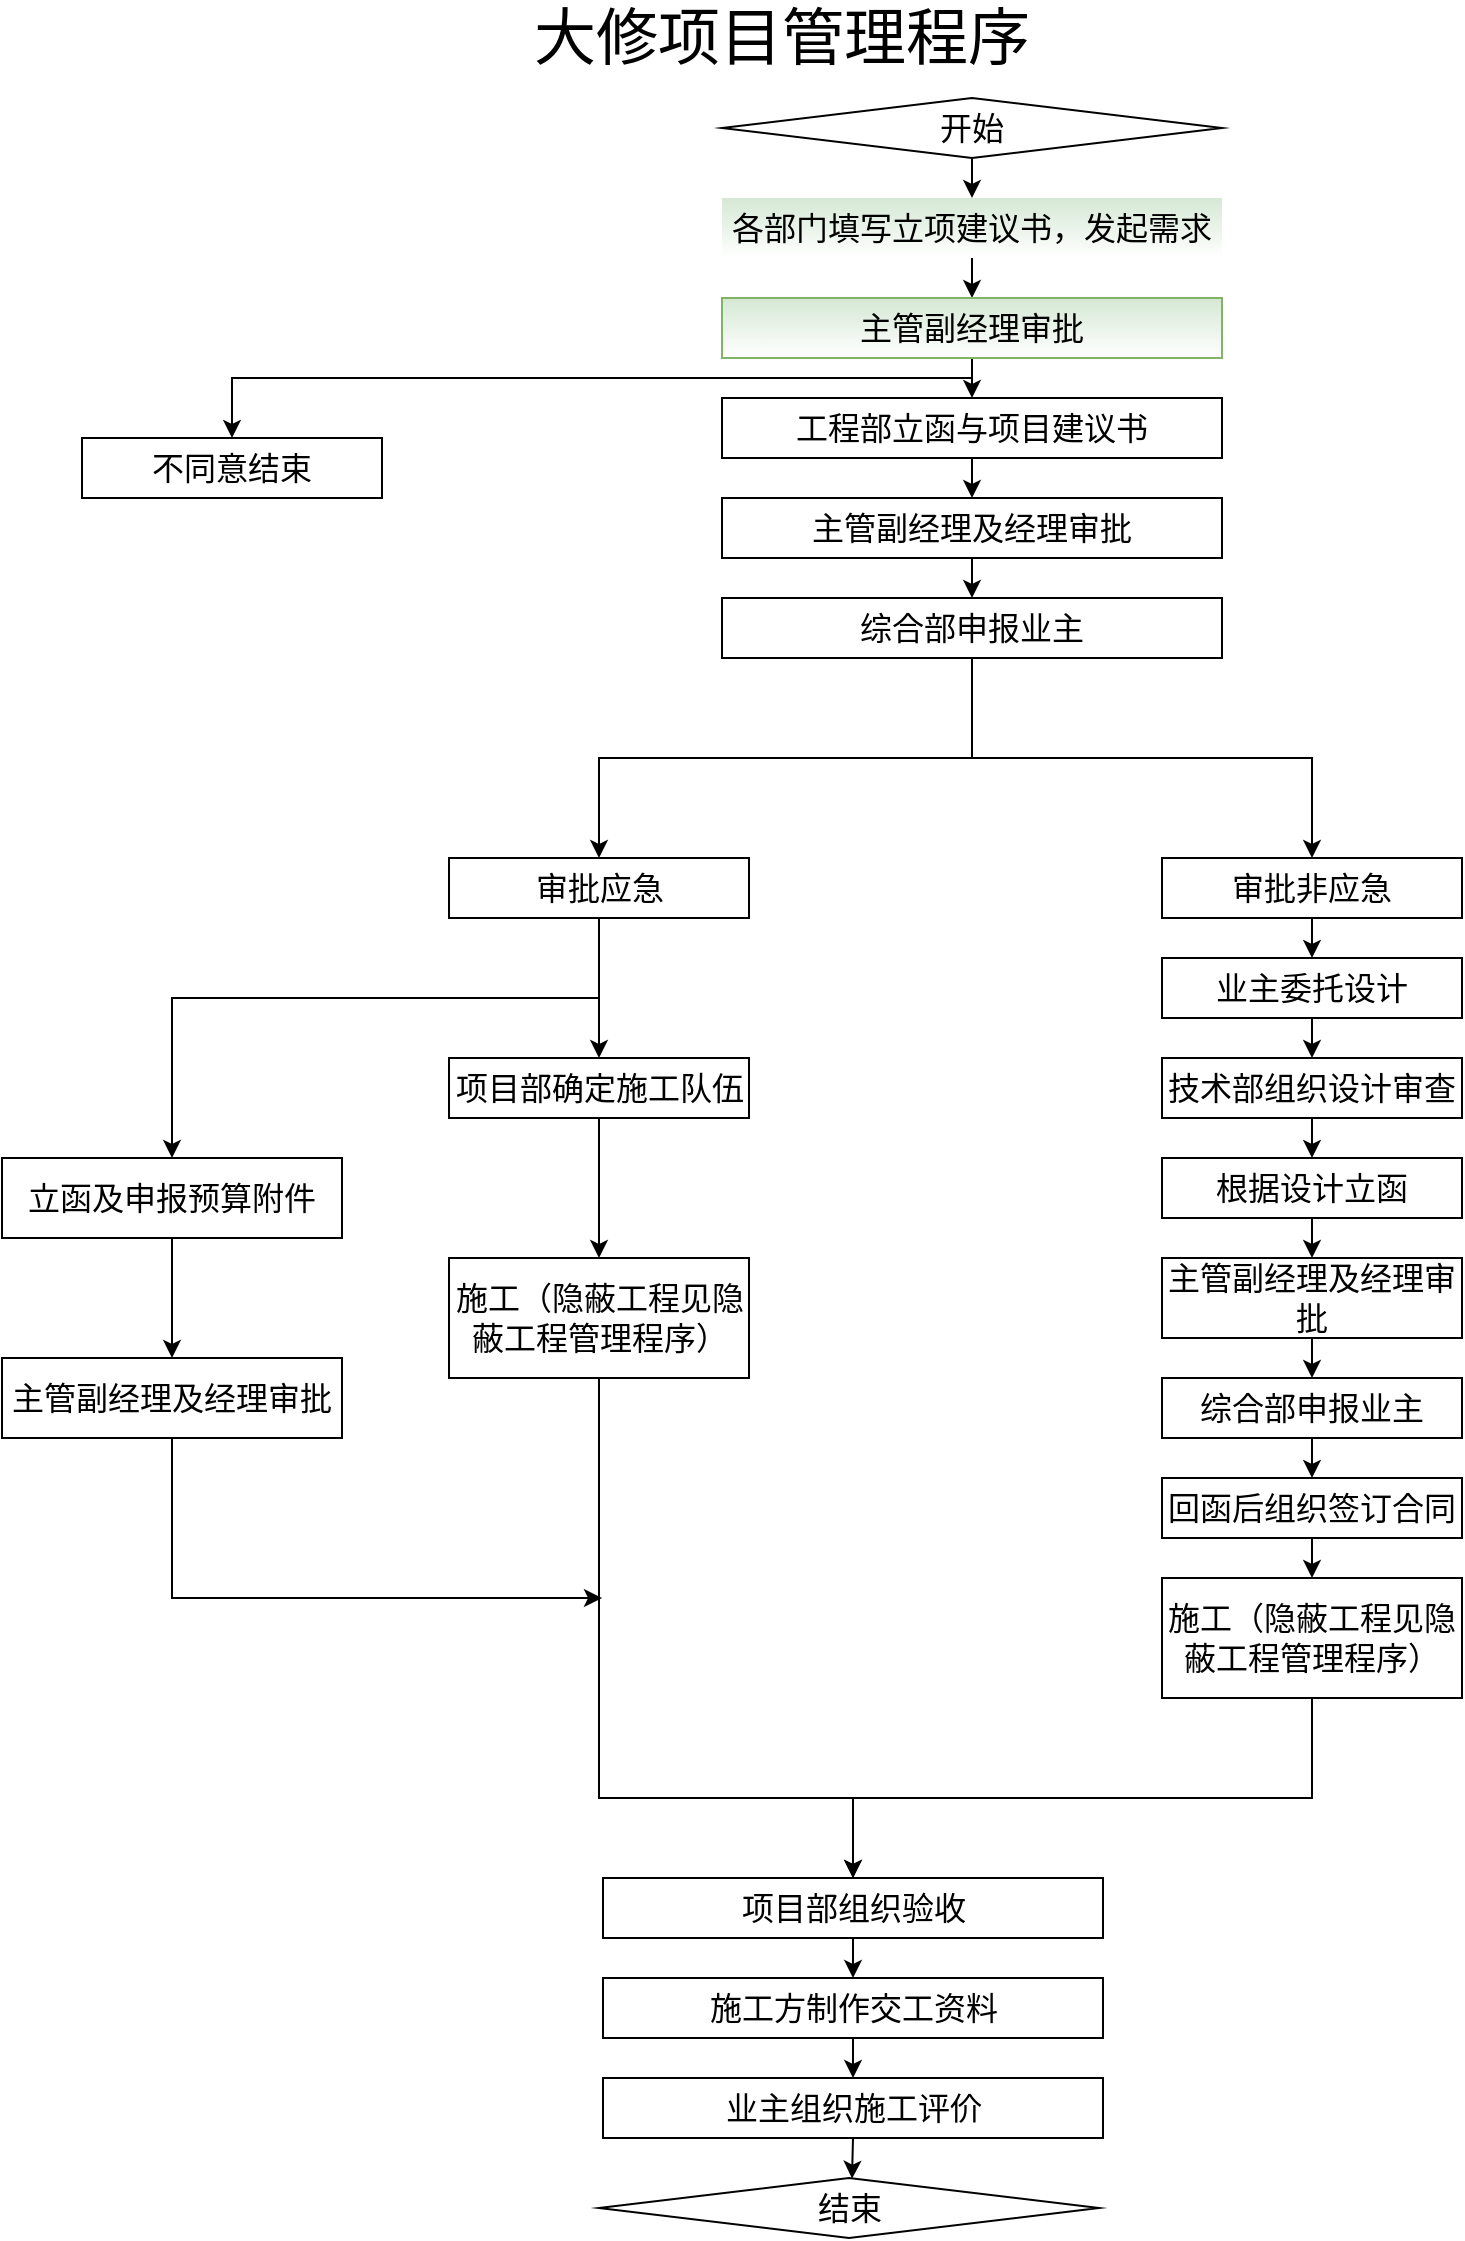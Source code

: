<mxfile version="12.3.9" type="github" pages="1"><diagram id="GFEJO9xxCtqbSyPM6GQf" name="Page-1"><mxGraphModel dx="970" dy="647" grid="1" gridSize="10" guides="1" tooltips="1" connect="1" arrows="1" fold="1" page="1" pageScale="1" pageWidth="827" pageHeight="1169" math="0" shadow="0"><root><mxCell id="0"/><mxCell id="1" parent="0"/><mxCell id="2VeYqFMYciOUiHIRRQxS-5" value="大修项目管理程序" style="text;html=1;strokeColor=none;fillColor=none;align=center;verticalAlign=middle;whiteSpace=wrap;rounded=0;fontSize=31;" vertex="1" parent="1"><mxGeometry x="250" y="30" width="360" height="20" as="geometry"/></mxCell><mxCell id="2VeYqFMYciOUiHIRRQxS-38" style="edgeStyle=orthogonalEdgeStyle;rounded=0;orthogonalLoop=1;jettySize=auto;html=1;exitX=0.5;exitY=1;exitDx=0;exitDy=0;entryX=0.5;entryY=0;entryDx=0;entryDy=0;fontSize=16;" edge="1" parent="1" source="2VeYqFMYciOUiHIRRQxS-6" target="2VeYqFMYciOUiHIRRQxS-10"><mxGeometry relative="1" as="geometry"/></mxCell><mxCell id="2VeYqFMYciOUiHIRRQxS-6" value="各部门填写立项建议书，发起需求" style="rounded=0;whiteSpace=wrap;html=1;fontSize=16;fillColor=#d5e8d4;strokeColor=none;gradientColor=#ffffff;" vertex="1" parent="1"><mxGeometry x="400" y="120" width="250" height="30" as="geometry"/></mxCell><mxCell id="2VeYqFMYciOUiHIRRQxS-37" style="edgeStyle=orthogonalEdgeStyle;rounded=0;orthogonalLoop=1;jettySize=auto;html=1;exitX=0.5;exitY=1;exitDx=0;exitDy=0;entryX=0.5;entryY=0;entryDx=0;entryDy=0;fontSize=16;" edge="1" parent="1" target="2VeYqFMYciOUiHIRRQxS-6"><mxGeometry relative="1" as="geometry"><mxPoint x="525" y="100.333" as="sourcePoint"/></mxGeometry></mxCell><mxCell id="2VeYqFMYciOUiHIRRQxS-39" style="edgeStyle=orthogonalEdgeStyle;rounded=0;orthogonalLoop=1;jettySize=auto;html=1;exitX=0.5;exitY=1;exitDx=0;exitDy=0;entryX=0.5;entryY=0;entryDx=0;entryDy=0;fontSize=16;" edge="1" parent="1" source="2VeYqFMYciOUiHIRRQxS-10" target="2VeYqFMYciOUiHIRRQxS-11"><mxGeometry relative="1" as="geometry"/></mxCell><mxCell id="2VeYqFMYciOUiHIRRQxS-67" style="edgeStyle=orthogonalEdgeStyle;rounded=0;orthogonalLoop=1;jettySize=auto;html=1;exitX=0.5;exitY=1;exitDx=0;exitDy=0;entryX=0.5;entryY=0;entryDx=0;entryDy=0;fontSize=16;" edge="1" parent="1" source="2VeYqFMYciOUiHIRRQxS-10" target="2VeYqFMYciOUiHIRRQxS-31"><mxGeometry relative="1" as="geometry"><Array as="points"><mxPoint x="525" y="210"/><mxPoint x="155" y="210"/></Array></mxGeometry></mxCell><mxCell id="2VeYqFMYciOUiHIRRQxS-10" value="主管副经理审批" style="rounded=0;whiteSpace=wrap;html=1;fontSize=16;fillColor=#d5e8d4;strokeColor=#82b366;gradientColor=#ffffff;" vertex="1" parent="1"><mxGeometry x="400" y="170" width="250" height="30" as="geometry"/></mxCell><mxCell id="2VeYqFMYciOUiHIRRQxS-40" style="edgeStyle=orthogonalEdgeStyle;rounded=0;orthogonalLoop=1;jettySize=auto;html=1;exitX=0.5;exitY=1;exitDx=0;exitDy=0;entryX=0.5;entryY=0;entryDx=0;entryDy=0;fontSize=16;" edge="1" parent="1" source="2VeYqFMYciOUiHIRRQxS-11" target="2VeYqFMYciOUiHIRRQxS-12"><mxGeometry relative="1" as="geometry"/></mxCell><mxCell id="2VeYqFMYciOUiHIRRQxS-11" value="工程部立函与项目建议书" style="rounded=0;whiteSpace=wrap;html=1;fontSize=16;" vertex="1" parent="1"><mxGeometry x="400" y="220" width="250" height="30" as="geometry"/></mxCell><mxCell id="2VeYqFMYciOUiHIRRQxS-41" style="edgeStyle=orthogonalEdgeStyle;rounded=0;orthogonalLoop=1;jettySize=auto;html=1;exitX=0.5;exitY=1;exitDx=0;exitDy=0;entryX=0.5;entryY=0;entryDx=0;entryDy=0;fontSize=16;" edge="1" parent="1" source="2VeYqFMYciOUiHIRRQxS-12" target="2VeYqFMYciOUiHIRRQxS-13"><mxGeometry relative="1" as="geometry"/></mxCell><mxCell id="2VeYqFMYciOUiHIRRQxS-12" value="主管副经理及经理审批" style="rounded=0;whiteSpace=wrap;html=1;fontSize=16;" vertex="1" parent="1"><mxGeometry x="400" y="270" width="250" height="30" as="geometry"/></mxCell><mxCell id="2VeYqFMYciOUiHIRRQxS-42" style="edgeStyle=orthogonalEdgeStyle;rounded=0;orthogonalLoop=1;jettySize=auto;html=1;exitX=0.5;exitY=1;exitDx=0;exitDy=0;entryX=0.5;entryY=0;entryDx=0;entryDy=0;fontSize=16;" edge="1" parent="1" source="2VeYqFMYciOUiHIRRQxS-13" target="2VeYqFMYciOUiHIRRQxS-32"><mxGeometry relative="1" as="geometry"/></mxCell><mxCell id="2VeYqFMYciOUiHIRRQxS-46" style="edgeStyle=orthogonalEdgeStyle;rounded=0;orthogonalLoop=1;jettySize=auto;html=1;exitX=0.5;exitY=1;exitDx=0;exitDy=0;entryX=0.5;entryY=0;entryDx=0;entryDy=0;fontSize=16;" edge="1" parent="1" source="2VeYqFMYciOUiHIRRQxS-13" target="2VeYqFMYciOUiHIRRQxS-15"><mxGeometry relative="1" as="geometry"/></mxCell><mxCell id="2VeYqFMYciOUiHIRRQxS-13" value="综合部申报业主" style="rounded=0;whiteSpace=wrap;html=1;fontSize=16;glass=0;" vertex="1" parent="1"><mxGeometry x="400" y="320" width="250" height="30" as="geometry"/></mxCell><mxCell id="2VeYqFMYciOUiHIRRQxS-55" style="edgeStyle=orthogonalEdgeStyle;rounded=0;orthogonalLoop=1;jettySize=auto;html=1;exitX=0.5;exitY=1;exitDx=0;exitDy=0;entryX=0.5;entryY=0;entryDx=0;entryDy=0;fontSize=16;" edge="1" parent="1" source="2VeYqFMYciOUiHIRRQxS-14" target="2VeYqFMYciOUiHIRRQxS-22"><mxGeometry relative="1" as="geometry"><Array as="points"><mxPoint x="695" y="920"/><mxPoint x="465" y="920"/></Array></mxGeometry></mxCell><mxCell id="2VeYqFMYciOUiHIRRQxS-14" value="施工（隐蔽工程见隐蔽工程管理程序）" style="rounded=0;whiteSpace=wrap;html=1;fontSize=16;" vertex="1" parent="1"><mxGeometry x="620" y="810" width="150" height="60" as="geometry"/></mxCell><mxCell id="2VeYqFMYciOUiHIRRQxS-47" style="edgeStyle=orthogonalEdgeStyle;rounded=0;orthogonalLoop=1;jettySize=auto;html=1;exitX=0.5;exitY=1;exitDx=0;exitDy=0;entryX=0.5;entryY=0;entryDx=0;entryDy=0;fontSize=16;" edge="1" parent="1" source="2VeYqFMYciOUiHIRRQxS-15" target="2VeYqFMYciOUiHIRRQxS-16"><mxGeometry relative="1" as="geometry"/></mxCell><mxCell id="2VeYqFMYciOUiHIRRQxS-15" value="审批非应急" style="rounded=0;whiteSpace=wrap;html=1;fontSize=16;" vertex="1" parent="1"><mxGeometry x="620" y="450" width="150" height="30" as="geometry"/></mxCell><mxCell id="2VeYqFMYciOUiHIRRQxS-48" style="edgeStyle=orthogonalEdgeStyle;rounded=0;orthogonalLoop=1;jettySize=auto;html=1;exitX=0.5;exitY=1;exitDx=0;exitDy=0;entryX=0.5;entryY=0;entryDx=0;entryDy=0;fontSize=16;" edge="1" parent="1" source="2VeYqFMYciOUiHIRRQxS-16" target="2VeYqFMYciOUiHIRRQxS-17"><mxGeometry relative="1" as="geometry"/></mxCell><mxCell id="2VeYqFMYciOUiHIRRQxS-16" value="业主委托设计" style="rounded=0;whiteSpace=wrap;html=1;fontSize=16;" vertex="1" parent="1"><mxGeometry x="620" y="500" width="150" height="30" as="geometry"/></mxCell><mxCell id="2VeYqFMYciOUiHIRRQxS-49" style="edgeStyle=orthogonalEdgeStyle;rounded=0;orthogonalLoop=1;jettySize=auto;html=1;exitX=0.5;exitY=1;exitDx=0;exitDy=0;entryX=0.5;entryY=0;entryDx=0;entryDy=0;fontSize=16;" edge="1" parent="1" source="2VeYqFMYciOUiHIRRQxS-17" target="2VeYqFMYciOUiHIRRQxS-18"><mxGeometry relative="1" as="geometry"/></mxCell><mxCell id="2VeYqFMYciOUiHIRRQxS-17" value="技术部组织设计审查" style="rounded=0;whiteSpace=wrap;html=1;fontSize=16;" vertex="1" parent="1"><mxGeometry x="620" y="550" width="150" height="30" as="geometry"/></mxCell><mxCell id="2VeYqFMYciOUiHIRRQxS-50" style="edgeStyle=orthogonalEdgeStyle;rounded=0;orthogonalLoop=1;jettySize=auto;html=1;exitX=0.5;exitY=1;exitDx=0;exitDy=0;entryX=0.5;entryY=0;entryDx=0;entryDy=0;fontSize=16;" edge="1" parent="1" source="2VeYqFMYciOUiHIRRQxS-18" target="2VeYqFMYciOUiHIRRQxS-19"><mxGeometry relative="1" as="geometry"/></mxCell><mxCell id="2VeYqFMYciOUiHIRRQxS-18" value="根据设计立函" style="rounded=0;whiteSpace=wrap;html=1;fontSize=16;" vertex="1" parent="1"><mxGeometry x="620" y="600" width="150" height="30" as="geometry"/></mxCell><mxCell id="2VeYqFMYciOUiHIRRQxS-51" style="edgeStyle=orthogonalEdgeStyle;rounded=0;orthogonalLoop=1;jettySize=auto;html=1;exitX=0.5;exitY=1;exitDx=0;exitDy=0;entryX=0.5;entryY=0;entryDx=0;entryDy=0;fontSize=16;" edge="1" parent="1" source="2VeYqFMYciOUiHIRRQxS-19" target="2VeYqFMYciOUiHIRRQxS-20"><mxGeometry relative="1" as="geometry"/></mxCell><mxCell id="2VeYqFMYciOUiHIRRQxS-19" value="主管副经理及经理审批" style="rounded=0;whiteSpace=wrap;html=1;fontSize=16;" vertex="1" parent="1"><mxGeometry x="620" y="650" width="150" height="40" as="geometry"/></mxCell><mxCell id="2VeYqFMYciOUiHIRRQxS-52" style="edgeStyle=orthogonalEdgeStyle;rounded=0;orthogonalLoop=1;jettySize=auto;html=1;exitX=0.5;exitY=1;exitDx=0;exitDy=0;entryX=0.5;entryY=0;entryDx=0;entryDy=0;fontSize=16;" edge="1" parent="1" source="2VeYqFMYciOUiHIRRQxS-20" target="2VeYqFMYciOUiHIRRQxS-21"><mxGeometry relative="1" as="geometry"/></mxCell><mxCell id="2VeYqFMYciOUiHIRRQxS-20" value="综合部申报业主" style="rounded=0;whiteSpace=wrap;html=1;fontSize=16;" vertex="1" parent="1"><mxGeometry x="620" y="710" width="150" height="30" as="geometry"/></mxCell><mxCell id="2VeYqFMYciOUiHIRRQxS-53" style="edgeStyle=orthogonalEdgeStyle;rounded=0;orthogonalLoop=1;jettySize=auto;html=1;exitX=0.5;exitY=1;exitDx=0;exitDy=0;entryX=0.5;entryY=0;entryDx=0;entryDy=0;fontSize=16;" edge="1" parent="1" source="2VeYqFMYciOUiHIRRQxS-21" target="2VeYqFMYciOUiHIRRQxS-14"><mxGeometry relative="1" as="geometry"/></mxCell><mxCell id="2VeYqFMYciOUiHIRRQxS-21" value="回函后组织签订合同" style="rounded=0;whiteSpace=wrap;html=1;fontSize=16;" vertex="1" parent="1"><mxGeometry x="620" y="760" width="150" height="30" as="geometry"/></mxCell><mxCell id="2VeYqFMYciOUiHIRRQxS-59" style="edgeStyle=orthogonalEdgeStyle;rounded=0;orthogonalLoop=1;jettySize=auto;html=1;exitX=0.5;exitY=1;exitDx=0;exitDy=0;entryX=0.5;entryY=0;entryDx=0;entryDy=0;fontSize=16;" edge="1" parent="1" source="2VeYqFMYciOUiHIRRQxS-22" target="2VeYqFMYciOUiHIRRQxS-23"><mxGeometry relative="1" as="geometry"/></mxCell><mxCell id="2VeYqFMYciOUiHIRRQxS-22" value="项目部组织验收" style="rounded=0;whiteSpace=wrap;html=1;fontSize=16;glass=0;" vertex="1" parent="1"><mxGeometry x="340.5" y="960" width="250" height="30" as="geometry"/></mxCell><mxCell id="2VeYqFMYciOUiHIRRQxS-60" style="edgeStyle=orthogonalEdgeStyle;rounded=0;orthogonalLoop=1;jettySize=auto;html=1;exitX=0.5;exitY=1;exitDx=0;exitDy=0;entryX=0.5;entryY=0;entryDx=0;entryDy=0;fontSize=16;" edge="1" parent="1" source="2VeYqFMYciOUiHIRRQxS-23" target="2VeYqFMYciOUiHIRRQxS-24"><mxGeometry relative="1" as="geometry"/></mxCell><mxCell id="2VeYqFMYciOUiHIRRQxS-23" value="施工方制作交工资料" style="rounded=0;whiteSpace=wrap;html=1;fontSize=16;glass=0;" vertex="1" parent="1"><mxGeometry x="340.5" y="1010" width="250" height="30" as="geometry"/></mxCell><mxCell id="2VeYqFMYciOUiHIRRQxS-61" style="edgeStyle=orthogonalEdgeStyle;rounded=0;orthogonalLoop=1;jettySize=auto;html=1;exitX=0.5;exitY=1;exitDx=0;exitDy=0;entryX=0.5;entryY=0;entryDx=0;entryDy=0;fontSize=16;" edge="1" parent="1" source="2VeYqFMYciOUiHIRRQxS-24"><mxGeometry relative="1" as="geometry"><mxPoint x="465" y="1110.333" as="targetPoint"/></mxGeometry></mxCell><mxCell id="2VeYqFMYciOUiHIRRQxS-24" value="业主组织施工评价" style="rounded=0;whiteSpace=wrap;html=1;fontSize=16;glass=0;" vertex="1" parent="1"><mxGeometry x="340.5" y="1060" width="250" height="30" as="geometry"/></mxCell><mxCell id="2VeYqFMYciOUiHIRRQxS-31" value="不同意结束" style="rounded=0;whiteSpace=wrap;html=1;glass=0;fontSize=16;" vertex="1" parent="1"><mxGeometry x="80" y="240" width="150" height="30" as="geometry"/></mxCell><mxCell id="2VeYqFMYciOUiHIRRQxS-43" style="edgeStyle=orthogonalEdgeStyle;rounded=0;orthogonalLoop=1;jettySize=auto;html=1;exitX=0.5;exitY=1;exitDx=0;exitDy=0;entryX=0.5;entryY=0;entryDx=0;entryDy=0;fontSize=16;" edge="1" parent="1" source="2VeYqFMYciOUiHIRRQxS-32" target="2VeYqFMYciOUiHIRRQxS-33"><mxGeometry relative="1" as="geometry"/></mxCell><mxCell id="2VeYqFMYciOUiHIRRQxS-64" style="edgeStyle=orthogonalEdgeStyle;rounded=0;orthogonalLoop=1;jettySize=auto;html=1;exitX=0.5;exitY=1;exitDx=0;exitDy=0;entryX=0.5;entryY=0;entryDx=0;entryDy=0;fontSize=16;" edge="1" parent="1" source="2VeYqFMYciOUiHIRRQxS-32" target="2VeYqFMYciOUiHIRRQxS-35"><mxGeometry relative="1" as="geometry"><Array as="points"><mxPoint x="339" y="520"/><mxPoint x="125" y="520"/></Array></mxGeometry></mxCell><mxCell id="2VeYqFMYciOUiHIRRQxS-32" value="审批应急" style="rounded=0;whiteSpace=wrap;html=1;fontSize=16;" vertex="1" parent="1"><mxGeometry x="263.5" y="450" width="150" height="30" as="geometry"/></mxCell><mxCell id="2VeYqFMYciOUiHIRRQxS-44" style="edgeStyle=orthogonalEdgeStyle;rounded=0;orthogonalLoop=1;jettySize=auto;html=1;exitX=0.5;exitY=1;exitDx=0;exitDy=0;entryX=0.5;entryY=0;entryDx=0;entryDy=0;fontSize=16;" edge="1" parent="1" source="2VeYqFMYciOUiHIRRQxS-33" target="2VeYqFMYciOUiHIRRQxS-34"><mxGeometry relative="1" as="geometry"/></mxCell><mxCell id="2VeYqFMYciOUiHIRRQxS-33" value="项目部确定施工队伍" style="rounded=0;whiteSpace=wrap;html=1;fontSize=16;" vertex="1" parent="1"><mxGeometry x="263.5" y="550" width="150" height="30" as="geometry"/></mxCell><mxCell id="2VeYqFMYciOUiHIRRQxS-58" style="edgeStyle=orthogonalEdgeStyle;rounded=0;orthogonalLoop=1;jettySize=auto;html=1;exitX=0.5;exitY=1;exitDx=0;exitDy=0;entryX=0.5;entryY=0;entryDx=0;entryDy=0;fontSize=16;" edge="1" parent="1" source="2VeYqFMYciOUiHIRRQxS-34" target="2VeYqFMYciOUiHIRRQxS-22"><mxGeometry relative="1" as="geometry"><Array as="points"><mxPoint x="338" y="920"/><mxPoint x="465" y="920"/></Array></mxGeometry></mxCell><mxCell id="2VeYqFMYciOUiHIRRQxS-34" value="施工（隐蔽工程见隐蔽工程管理程序）" style="rounded=0;whiteSpace=wrap;html=1;fontSize=16;" vertex="1" parent="1"><mxGeometry x="263.5" y="650" width="150" height="60" as="geometry"/></mxCell><mxCell id="2VeYqFMYciOUiHIRRQxS-63" style="edgeStyle=orthogonalEdgeStyle;rounded=0;orthogonalLoop=1;jettySize=auto;html=1;exitX=0.5;exitY=1;exitDx=0;exitDy=0;entryX=0.5;entryY=0;entryDx=0;entryDy=0;fontSize=16;" edge="1" parent="1" source="2VeYqFMYciOUiHIRRQxS-35" target="2VeYqFMYciOUiHIRRQxS-36"><mxGeometry relative="1" as="geometry"/></mxCell><mxCell id="2VeYqFMYciOUiHIRRQxS-35" value="立函及申报预算附件" style="rounded=0;whiteSpace=wrap;html=1;fontSize=16;" vertex="1" parent="1"><mxGeometry x="40" y="600" width="170" height="40" as="geometry"/></mxCell><mxCell id="2VeYqFMYciOUiHIRRQxS-66" style="edgeStyle=elbowEdgeStyle;rounded=0;orthogonalLoop=1;jettySize=auto;html=1;exitX=0.5;exitY=1;exitDx=0;exitDy=0;fontSize=16;" edge="1" parent="1" source="2VeYqFMYciOUiHIRRQxS-36"><mxGeometry relative="1" as="geometry"><mxPoint x="340" y="820" as="targetPoint"/><Array as="points"><mxPoint x="125" y="780"/></Array></mxGeometry></mxCell><mxCell id="2VeYqFMYciOUiHIRRQxS-36" value="主管副经理及经理审批" style="rounded=0;whiteSpace=wrap;html=1;fontSize=16;" vertex="1" parent="1"><mxGeometry x="40" y="700" width="170" height="40" as="geometry"/></mxCell><mxCell id="2VeYqFMYciOUiHIRRQxS-68" value="开始" style="rhombus;whiteSpace=wrap;html=1;glass=0;fontSize=16;" vertex="1" parent="1"><mxGeometry x="400" y="70" width="250" height="30" as="geometry"/></mxCell><mxCell id="2VeYqFMYciOUiHIRRQxS-69" value="结束" style="rhombus;whiteSpace=wrap;html=1;glass=0;fontSize=16;" vertex="1" parent="1"><mxGeometry x="338.5" y="1110" width="250" height="30" as="geometry"/></mxCell></root></mxGraphModel></diagram></mxfile>